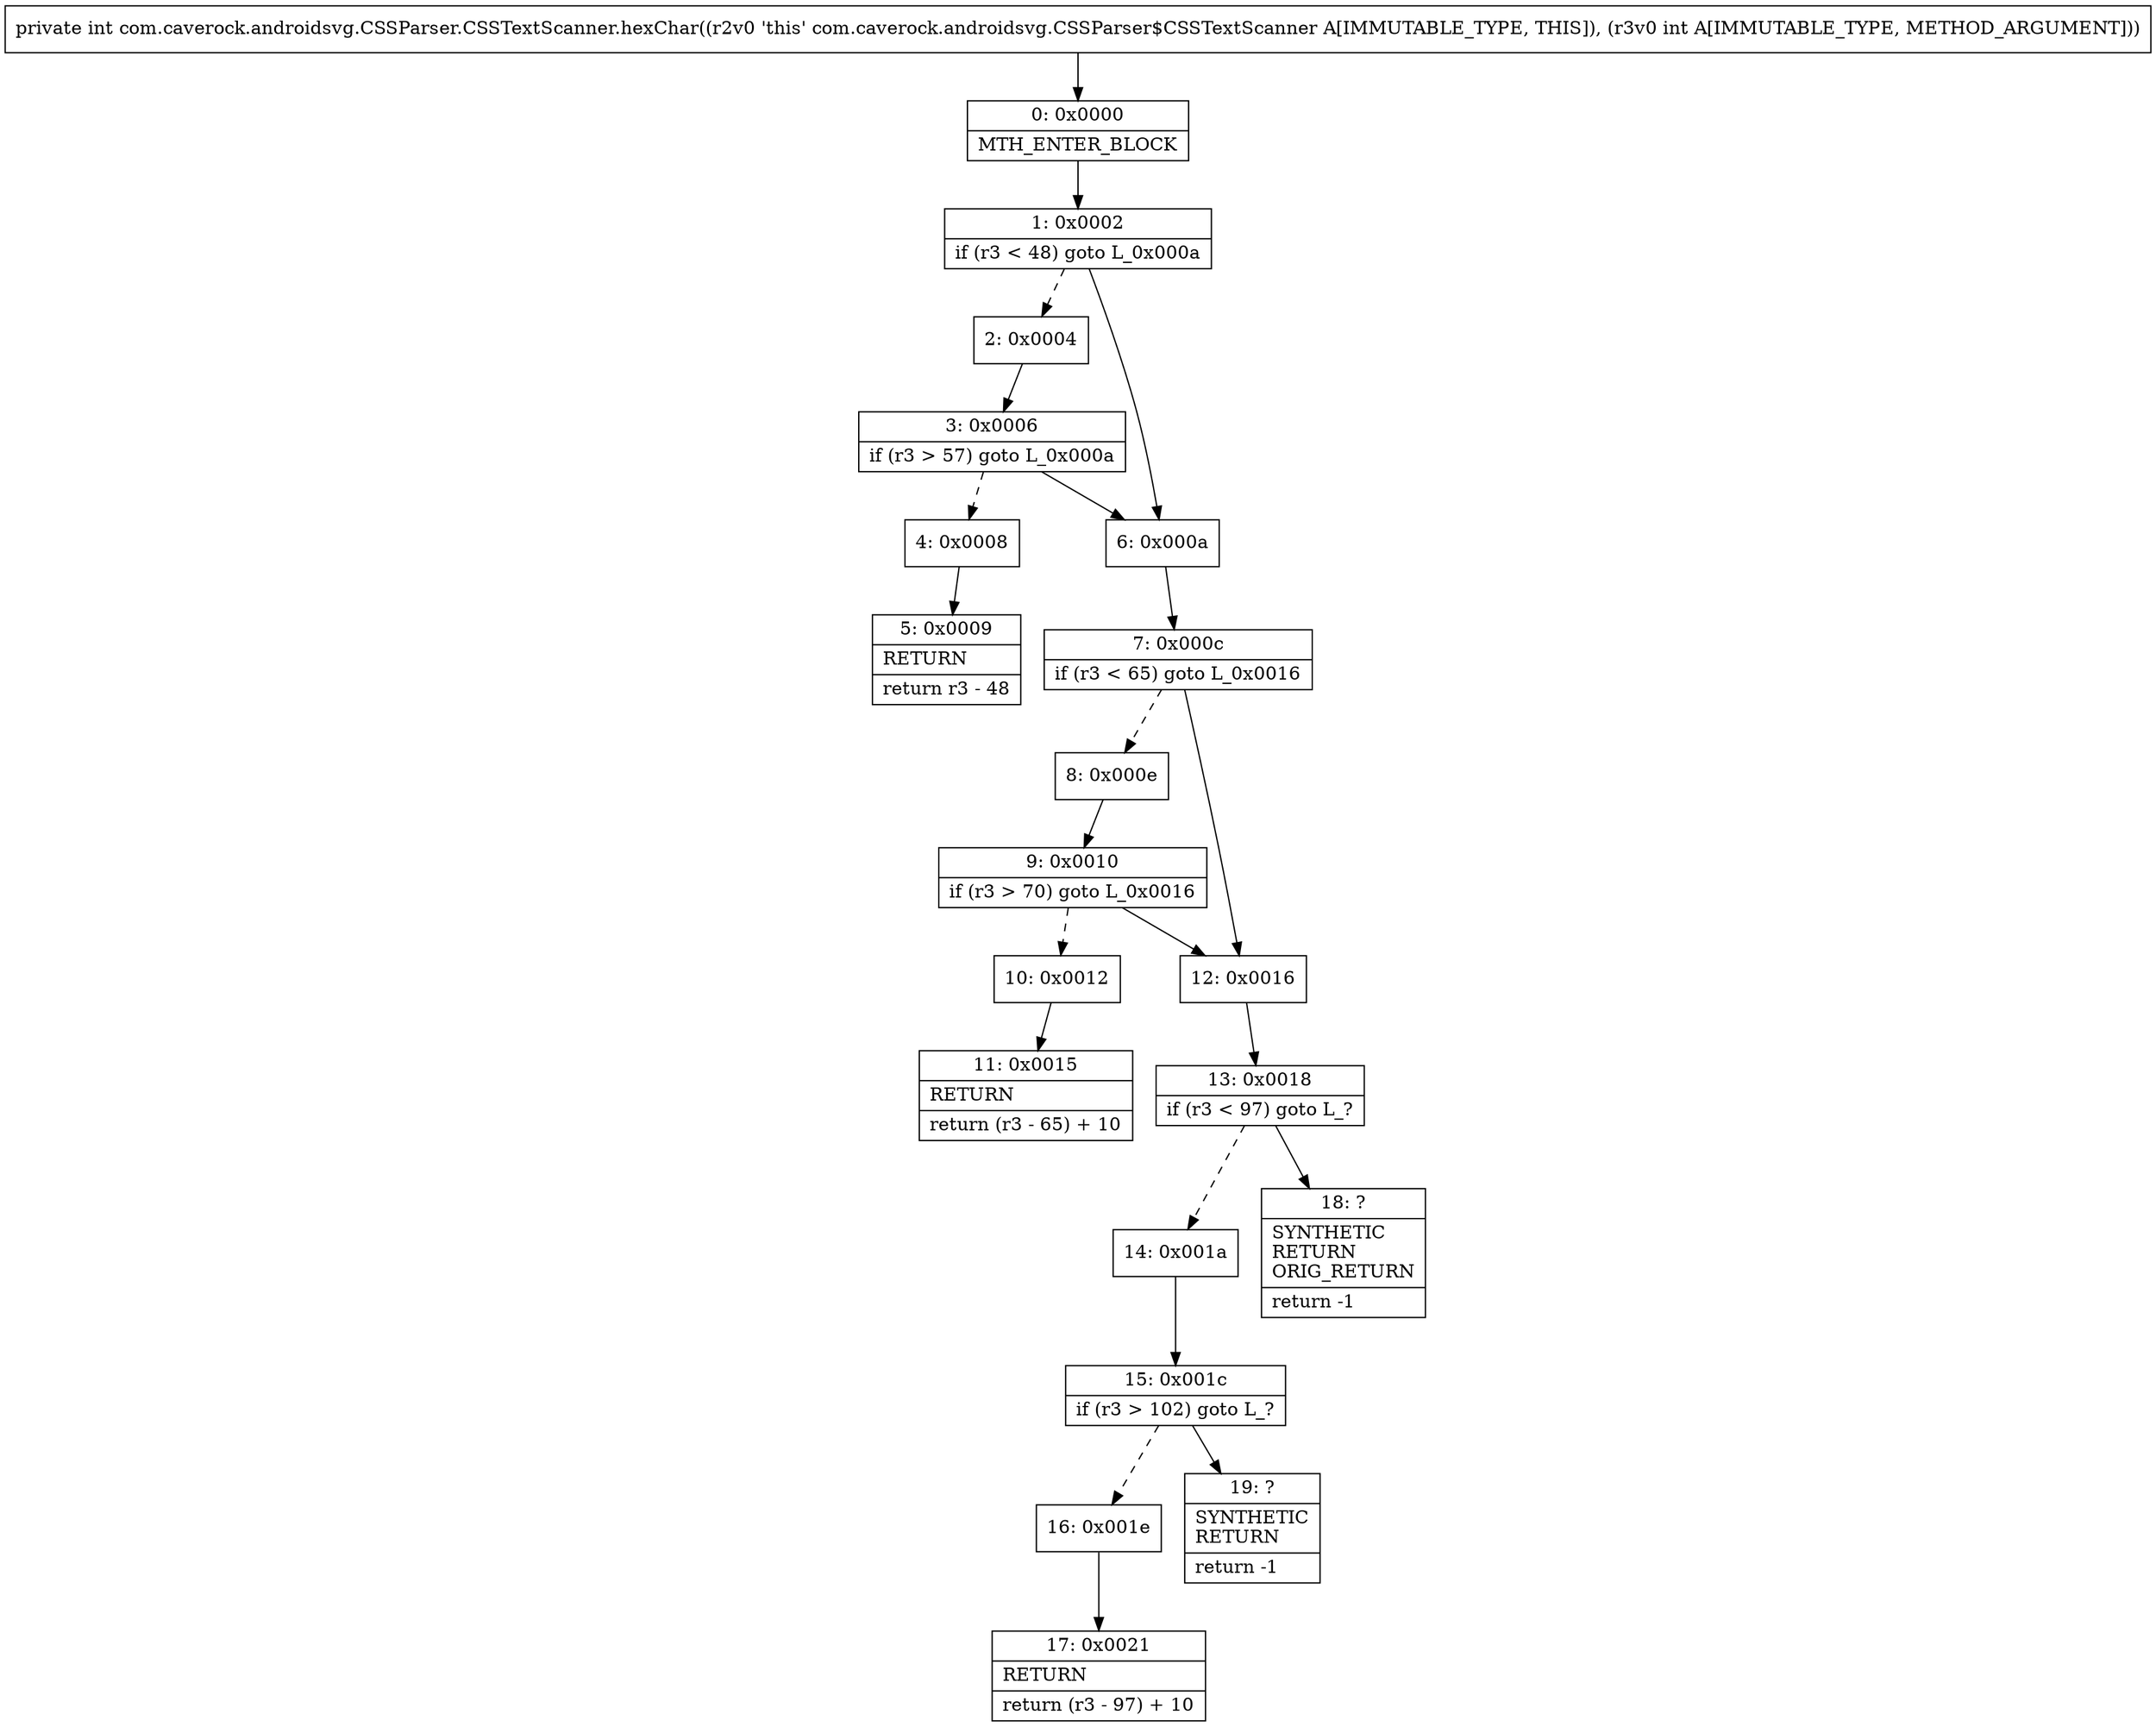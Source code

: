 digraph "CFG forcom.caverock.androidsvg.CSSParser.CSSTextScanner.hexChar(I)I" {
Node_0 [shape=record,label="{0\:\ 0x0000|MTH_ENTER_BLOCK\l}"];
Node_1 [shape=record,label="{1\:\ 0x0002|if (r3 \< 48) goto L_0x000a\l}"];
Node_2 [shape=record,label="{2\:\ 0x0004}"];
Node_3 [shape=record,label="{3\:\ 0x0006|if (r3 \> 57) goto L_0x000a\l}"];
Node_4 [shape=record,label="{4\:\ 0x0008}"];
Node_5 [shape=record,label="{5\:\ 0x0009|RETURN\l|return r3 \- 48\l}"];
Node_6 [shape=record,label="{6\:\ 0x000a}"];
Node_7 [shape=record,label="{7\:\ 0x000c|if (r3 \< 65) goto L_0x0016\l}"];
Node_8 [shape=record,label="{8\:\ 0x000e}"];
Node_9 [shape=record,label="{9\:\ 0x0010|if (r3 \> 70) goto L_0x0016\l}"];
Node_10 [shape=record,label="{10\:\ 0x0012}"];
Node_11 [shape=record,label="{11\:\ 0x0015|RETURN\l|return (r3 \- 65) + 10\l}"];
Node_12 [shape=record,label="{12\:\ 0x0016}"];
Node_13 [shape=record,label="{13\:\ 0x0018|if (r3 \< 97) goto L_?\l}"];
Node_14 [shape=record,label="{14\:\ 0x001a}"];
Node_15 [shape=record,label="{15\:\ 0x001c|if (r3 \> 102) goto L_?\l}"];
Node_16 [shape=record,label="{16\:\ 0x001e}"];
Node_17 [shape=record,label="{17\:\ 0x0021|RETURN\l|return (r3 \- 97) + 10\l}"];
Node_18 [shape=record,label="{18\:\ ?|SYNTHETIC\lRETURN\lORIG_RETURN\l|return \-1\l}"];
Node_19 [shape=record,label="{19\:\ ?|SYNTHETIC\lRETURN\l|return \-1\l}"];
MethodNode[shape=record,label="{private int com.caverock.androidsvg.CSSParser.CSSTextScanner.hexChar((r2v0 'this' com.caverock.androidsvg.CSSParser$CSSTextScanner A[IMMUTABLE_TYPE, THIS]), (r3v0 int A[IMMUTABLE_TYPE, METHOD_ARGUMENT])) }"];
MethodNode -> Node_0;
Node_0 -> Node_1;
Node_1 -> Node_2[style=dashed];
Node_1 -> Node_6;
Node_2 -> Node_3;
Node_3 -> Node_4[style=dashed];
Node_3 -> Node_6;
Node_4 -> Node_5;
Node_6 -> Node_7;
Node_7 -> Node_8[style=dashed];
Node_7 -> Node_12;
Node_8 -> Node_9;
Node_9 -> Node_10[style=dashed];
Node_9 -> Node_12;
Node_10 -> Node_11;
Node_12 -> Node_13;
Node_13 -> Node_14[style=dashed];
Node_13 -> Node_18;
Node_14 -> Node_15;
Node_15 -> Node_16[style=dashed];
Node_15 -> Node_19;
Node_16 -> Node_17;
}

